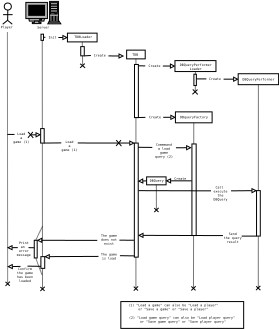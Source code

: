<?xml version="1.0"?>
<dia:diagram xmlns:dia="http://www.lysator.liu.se/~alla/dia/">
  <dia:layer name="Background" visible="true">
    <dia:object type="Standard - Line" version="0" id="O0">
      <dia:attribute name="obj_pos">
        <dia:point val="19.346,11.005"/>
      </dia:attribute>
      <dia:attribute name="obj_bb">
        <dia:rectangle val="19.296,10.955;19.474,15.836"/>
      </dia:attribute>
      <dia:attribute name="conn_endpoints">
        <dia:point val="19.346,11.005"/>
        <dia:point val="19.424,15.786"/>
      </dia:attribute>
      <dia:attribute name="numcp">
        <dia:int val="1"/>
      </dia:attribute>
      <dia:attribute name="line_style">
        <dia:enum val="4"/>
      </dia:attribute>
      <dia:connections>
        <dia:connection handle="0" to="O2" connection="6"/>
        <dia:connection handle="1" to="O9" connection="0"/>
      </dia:connections>
    </dia:object>
    <dia:object type="Standard - Line" version="0" id="O1">
      <dia:attribute name="obj_pos">
        <dia:point val="30.079,14.4"/>
      </dia:attribute>
      <dia:attribute name="obj_bb">
        <dia:rectangle val="30.026,14.35;30.129,60.381"/>
      </dia:attribute>
      <dia:attribute name="conn_endpoints">
        <dia:point val="30.079,14.4"/>
        <dia:point val="30.076,60.331"/>
      </dia:attribute>
      <dia:attribute name="numcp">
        <dia:int val="1"/>
      </dia:attribute>
      <dia:attribute name="line_style">
        <dia:enum val="4"/>
      </dia:attribute>
      <dia:connections>
        <dia:connection handle="0" to="O4" connection="6"/>
        <dia:connection handle="1" to="O102" connection="0"/>
      </dia:connections>
    </dia:object>
    <dia:object type="Standard - Box" version="0" id="O2">
      <dia:attribute name="obj_pos">
        <dia:point val="16.381,9.255"/>
      </dia:attribute>
      <dia:attribute name="obj_bb">
        <dia:rectangle val="16.331,9.205;22.361,11.055"/>
      </dia:attribute>
      <dia:attribute name="elem_corner">
        <dia:point val="16.381,9.255"/>
      </dia:attribute>
      <dia:attribute name="elem_width">
        <dia:real val="5.929"/>
      </dia:attribute>
      <dia:attribute name="elem_height">
        <dia:real val="1.75"/>
      </dia:attribute>
      <dia:attribute name="show_background">
        <dia:boolean val="true"/>
      </dia:attribute>
    </dia:object>
    <dia:object type="Standard - Text" version="0" id="O3">
      <dia:attribute name="obj_pos">
        <dia:point val="19.461,10.211"/>
      </dia:attribute>
      <dia:attribute name="obj_bb">
        <dia:rectangle val="17.129,9.616;21.742,10.416"/>
      </dia:attribute>
      <dia:attribute name="text">
        <dia:composite type="text">
          <dia:attribute name="string">
            <dia:string>#TDBLoader#</dia:string>
          </dia:attribute>
          <dia:attribute name="font">
            <dia:font name="Courier"/>
          </dia:attribute>
          <dia:attribute name="height">
            <dia:real val="0.8"/>
          </dia:attribute>
          <dia:attribute name="pos">
            <dia:point val="19.461,10.211"/>
          </dia:attribute>
          <dia:attribute name="color">
            <dia:color val="#000000"/>
          </dia:attribute>
          <dia:attribute name="alignment">
            <dia:enum val="1"/>
          </dia:attribute>
        </dia:composite>
      </dia:attribute>
    </dia:object>
    <dia:object type="Standard - Box" version="0" id="O4">
      <dia:attribute name="obj_pos">
        <dia:point val="28.222,12.65"/>
      </dia:attribute>
      <dia:attribute name="obj_bb">
        <dia:rectangle val="28.172,12.6;31.985,14.45"/>
      </dia:attribute>
      <dia:attribute name="elem_corner">
        <dia:point val="28.222,12.65"/>
      </dia:attribute>
      <dia:attribute name="elem_width">
        <dia:real val="3.713"/>
      </dia:attribute>
      <dia:attribute name="elem_height">
        <dia:real val="1.75"/>
      </dia:attribute>
      <dia:attribute name="show_background">
        <dia:boolean val="true"/>
      </dia:attribute>
    </dia:object>
    <dia:object type="Standard - Text" version="0" id="O5">
      <dia:attribute name="obj_pos">
        <dia:point val="29.919,13.761"/>
      </dia:attribute>
      <dia:attribute name="obj_bb">
        <dia:rectangle val="29.042,13.166;30.746,13.966"/>
      </dia:attribute>
      <dia:attribute name="text">
        <dia:composite type="text">
          <dia:attribute name="string">
            <dia:string>#TDB#</dia:string>
          </dia:attribute>
          <dia:attribute name="font">
            <dia:font name="Courier"/>
          </dia:attribute>
          <dia:attribute name="height">
            <dia:real val="0.8"/>
          </dia:attribute>
          <dia:attribute name="pos">
            <dia:point val="29.919,13.761"/>
          </dia:attribute>
          <dia:attribute name="color">
            <dia:color val="#000000"/>
          </dia:attribute>
          <dia:attribute name="alignment">
            <dia:enum val="1"/>
          </dia:attribute>
        </dia:composite>
      </dia:attribute>
    </dia:object>
    <dia:object type="Standard - Line" version="0" id="O6">
      <dia:attribute name="obj_pos">
        <dia:point val="19.747,13.797"/>
      </dia:attribute>
      <dia:attribute name="obj_bb">
        <dia:rectangle val="19.697,13.677;21.116,13.847"/>
      </dia:attribute>
      <dia:attribute name="conn_endpoints">
        <dia:point val="19.747,13.797"/>
        <dia:point val="21.066,13.727"/>
      </dia:attribute>
      <dia:attribute name="numcp">
        <dia:int val="1"/>
      </dia:attribute>
      <dia:connections>
        <dia:connection handle="0" to="O38" connection="7"/>
      </dia:connections>
    </dia:object>
    <dia:object type="Standard - Line" version="0" id="O7">
      <dia:attribute name="obj_pos">
        <dia:point val="24.578,13.807"/>
      </dia:attribute>
      <dia:attribute name="obj_bb">
        <dia:rectangle val="24.528,13.033;27.657,14.633"/>
      </dia:attribute>
      <dia:attribute name="conn_endpoints">
        <dia:point val="24.578,13.807"/>
        <dia:point val="27.608,13.833"/>
      </dia:attribute>
      <dia:attribute name="numcp">
        <dia:int val="1"/>
      </dia:attribute>
      <dia:attribute name="end_arrow">
        <dia:enum val="2"/>
      </dia:attribute>
      <dia:attribute name="end_arrow_length">
        <dia:real val="0.8"/>
      </dia:attribute>
      <dia:attribute name="end_arrow_width">
        <dia:real val="0.8"/>
      </dia:attribute>
    </dia:object>
    <dia:object type="Standard - Text" version="0" id="O8">
      <dia:attribute name="obj_pos">
        <dia:point val="22.855,13.907"/>
      </dia:attribute>
      <dia:attribute name="obj_bb">
        <dia:rectangle val="21.25,13.312;24.409,14.112"/>
      </dia:attribute>
      <dia:attribute name="text">
        <dia:composite type="text">
          <dia:attribute name="string">
            <dia:string>#Create#</dia:string>
          </dia:attribute>
          <dia:attribute name="font">
            <dia:font name="Courier"/>
          </dia:attribute>
          <dia:attribute name="height">
            <dia:real val="0.8"/>
          </dia:attribute>
          <dia:attribute name="pos">
            <dia:point val="22.855,13.907"/>
          </dia:attribute>
          <dia:attribute name="color">
            <dia:color val="#000000"/>
          </dia:attribute>
          <dia:attribute name="alignment">
            <dia:enum val="1"/>
          </dia:attribute>
        </dia:composite>
      </dia:attribute>
    </dia:object>
    <dia:object type="Standard - Line" version="0" id="O9">
      <dia:attribute name="obj_pos">
        <dia:point val="18.928,15.379"/>
      </dia:attribute>
      <dia:attribute name="obj_bb">
        <dia:rectangle val="18.89,15.341;19.957,16.231"/>
      </dia:attribute>
      <dia:attribute name="conn_endpoints">
        <dia:point val="18.928,15.379"/>
        <dia:point val="19.919,16.193"/>
      </dia:attribute>
      <dia:attribute name="numcp">
        <dia:int val="1"/>
      </dia:attribute>
    </dia:object>
    <dia:object type="Standard - Line" version="0" id="O10">
      <dia:attribute name="obj_pos">
        <dia:point val="18.909,16.196"/>
      </dia:attribute>
      <dia:attribute name="obj_bb">
        <dia:rectangle val="18.872,15.307;19.885,16.233"/>
      </dia:attribute>
      <dia:attribute name="conn_endpoints">
        <dia:point val="18.909,16.196"/>
        <dia:point val="19.848,15.344"/>
      </dia:attribute>
      <dia:attribute name="numcp">
        <dia:int val="1"/>
      </dia:attribute>
    </dia:object>
    <dia:object type="Standard - Line" version="0" id="O11">
      <dia:attribute name="obj_pos">
        <dia:point val="30.593,15.786"/>
      </dia:attribute>
      <dia:attribute name="obj_bb">
        <dia:rectangle val="30.543,15.736;31.989,15.857"/>
      </dia:attribute>
      <dia:attribute name="conn_endpoints">
        <dia:point val="30.593,15.786"/>
        <dia:point val="31.939,15.807"/>
      </dia:attribute>
      <dia:attribute name="numcp">
        <dia:int val="1"/>
      </dia:attribute>
    </dia:object>
    <dia:object type="Standard - Line" version="0" id="O12">
      <dia:attribute name="obj_pos">
        <dia:point val="35.46,15.826"/>
      </dia:attribute>
      <dia:attribute name="obj_bb">
        <dia:rectangle val="35.41,15.041;37.935,16.641"/>
      </dia:attribute>
      <dia:attribute name="conn_endpoints">
        <dia:point val="35.46,15.826"/>
        <dia:point val="37.885,15.841"/>
      </dia:attribute>
      <dia:attribute name="numcp">
        <dia:int val="1"/>
      </dia:attribute>
      <dia:attribute name="end_arrow">
        <dia:enum val="2"/>
      </dia:attribute>
      <dia:attribute name="end_arrow_length">
        <dia:real val="0.8"/>
      </dia:attribute>
      <dia:attribute name="end_arrow_width">
        <dia:real val="0.8"/>
      </dia:attribute>
      <dia:connections>
        <dia:connection handle="1" to="O14" connection="3"/>
      </dia:connections>
    </dia:object>
    <dia:object type="Standard - Text" version="0" id="O13">
      <dia:attribute name="obj_pos">
        <dia:point val="33.785,16.026"/>
      </dia:attribute>
      <dia:attribute name="obj_bb">
        <dia:rectangle val="32.181,15.431;35.34,16.231"/>
      </dia:attribute>
      <dia:attribute name="text">
        <dia:composite type="text">
          <dia:attribute name="string">
            <dia:string>#Create#</dia:string>
          </dia:attribute>
          <dia:attribute name="font">
            <dia:font name="Courier"/>
          </dia:attribute>
          <dia:attribute name="height">
            <dia:real val="0.8"/>
          </dia:attribute>
          <dia:attribute name="pos">
            <dia:point val="33.785,16.026"/>
          </dia:attribute>
          <dia:attribute name="color">
            <dia:color val="#000000"/>
          </dia:attribute>
          <dia:attribute name="alignment">
            <dia:enum val="1"/>
          </dia:attribute>
        </dia:composite>
      </dia:attribute>
    </dia:object>
    <dia:object type="Standard - Box" version="0" id="O14">
      <dia:attribute name="obj_pos">
        <dia:point val="37.885,14.746"/>
      </dia:attribute>
      <dia:attribute name="obj_bb">
        <dia:rectangle val="37.835,14.696;46.135,16.986"/>
      </dia:attribute>
      <dia:attribute name="elem_corner">
        <dia:point val="37.885,14.746"/>
      </dia:attribute>
      <dia:attribute name="elem_width">
        <dia:real val="8.2"/>
      </dia:attribute>
      <dia:attribute name="elem_height">
        <dia:real val="2.19"/>
      </dia:attribute>
      <dia:attribute name="show_background">
        <dia:boolean val="true"/>
      </dia:attribute>
    </dia:object>
    <dia:object type="Standard - Text" version="0" id="O15">
      <dia:attribute name="obj_pos">
        <dia:point val="42.039,15.827"/>
      </dia:attribute>
      <dia:attribute name="obj_bb">
        <dia:rectangle val="38.061,15.232;46.018,16.832"/>
      </dia:attribute>
      <dia:attribute name="text">
        <dia:composite type="text">
          <dia:attribute name="string">
            <dia:string>#DBQueryPerformer
Loader#</dia:string>
          </dia:attribute>
          <dia:attribute name="font">
            <dia:font name="Courier"/>
          </dia:attribute>
          <dia:attribute name="height">
            <dia:real val="0.8"/>
          </dia:attribute>
          <dia:attribute name="pos">
            <dia:point val="42.039,15.827"/>
          </dia:attribute>
          <dia:attribute name="color">
            <dia:color val="#000000"/>
          </dia:attribute>
          <dia:attribute name="alignment">
            <dia:enum val="1"/>
          </dia:attribute>
        </dia:composite>
      </dia:attribute>
    </dia:object>
    <dia:object type="Standard - Line" version="0" id="O16">
      <dia:attribute name="obj_pos">
        <dia:point val="42.194,18.403"/>
      </dia:attribute>
      <dia:attribute name="obj_bb">
        <dia:rectangle val="42.144,18.353;44.219,18.456"/>
      </dia:attribute>
      <dia:attribute name="conn_endpoints">
        <dia:point val="42.194,18.403"/>
        <dia:point val="44.169,18.406"/>
      </dia:attribute>
      <dia:attribute name="numcp">
        <dia:int val="1"/>
      </dia:attribute>
    </dia:object>
    <dia:object type="Standard - Line" version="0" id="O17">
      <dia:attribute name="obj_pos">
        <dia:point val="47.61,18.456"/>
      </dia:attribute>
      <dia:attribute name="obj_bb">
        <dia:rectangle val="47.56,17.666;50.579,19.266"/>
      </dia:attribute>
      <dia:attribute name="conn_endpoints">
        <dia:point val="47.61,18.456"/>
        <dia:point val="50.529,18.466"/>
      </dia:attribute>
      <dia:attribute name="numcp">
        <dia:int val="1"/>
      </dia:attribute>
      <dia:attribute name="end_arrow">
        <dia:enum val="2"/>
      </dia:attribute>
      <dia:attribute name="end_arrow_length">
        <dia:real val="0.8"/>
      </dia:attribute>
      <dia:attribute name="end_arrow_width">
        <dia:real val="0.8"/>
      </dia:attribute>
      <dia:connections>
        <dia:connection handle="1" to="O20" connection="3"/>
      </dia:connections>
    </dia:object>
    <dia:object type="Standard - Line" version="0" id="O18">
      <dia:attribute name="obj_pos">
        <dia:point val="54.572,19.561"/>
      </dia:attribute>
      <dia:attribute name="obj_bb">
        <dia:rectangle val="54.502,19.511;54.623,60.322"/>
      </dia:attribute>
      <dia:attribute name="conn_endpoints">
        <dia:point val="54.572,19.561"/>
        <dia:point val="54.552,60.272"/>
      </dia:attribute>
      <dia:attribute name="numcp">
        <dia:int val="1"/>
      </dia:attribute>
      <dia:attribute name="line_style">
        <dia:enum val="4"/>
      </dia:attribute>
      <dia:connections>
        <dia:connection handle="0" to="O20" connection="6"/>
        <dia:connection handle="1" to="O105" connection="0"/>
      </dia:connections>
    </dia:object>
    <dia:object type="Standard - Text" version="0" id="O19">
      <dia:attribute name="obj_pos">
        <dia:point val="45.873,18.641"/>
      </dia:attribute>
      <dia:attribute name="obj_bb">
        <dia:rectangle val="44.318,18.046;47.427,18.846"/>
      </dia:attribute>
      <dia:attribute name="text">
        <dia:composite type="text">
          <dia:attribute name="string">
            <dia:string>#Create#</dia:string>
          </dia:attribute>
          <dia:attribute name="font">
            <dia:font name="Courier"/>
          </dia:attribute>
          <dia:attribute name="height">
            <dia:real val="0.8"/>
          </dia:attribute>
          <dia:attribute name="pos">
            <dia:point val="45.873,18.641"/>
          </dia:attribute>
          <dia:attribute name="color">
            <dia:color val="#000000"/>
          </dia:attribute>
          <dia:attribute name="alignment">
            <dia:enum val="1"/>
          </dia:attribute>
        </dia:composite>
      </dia:attribute>
    </dia:object>
    <dia:object type="Standard - Box" version="0" id="O20">
      <dia:attribute name="obj_pos">
        <dia:point val="50.529,17.371"/>
      </dia:attribute>
      <dia:attribute name="obj_bb">
        <dia:rectangle val="50.479,17.321;58.666,19.611"/>
      </dia:attribute>
      <dia:attribute name="elem_corner">
        <dia:point val="50.529,17.371"/>
      </dia:attribute>
      <dia:attribute name="elem_width">
        <dia:real val="8.087"/>
      </dia:attribute>
      <dia:attribute name="elem_height">
        <dia:real val="2.19"/>
      </dia:attribute>
      <dia:attribute name="show_background">
        <dia:boolean val="true"/>
      </dia:attribute>
    </dia:object>
    <dia:object type="Standard - Line" version="0" id="O21">
      <dia:attribute name="obj_pos">
        <dia:point val="41.985,16.936"/>
      </dia:attribute>
      <dia:attribute name="obj_bb">
        <dia:rectangle val="41.897,16.886;42.035,21.066"/>
      </dia:attribute>
      <dia:attribute name="conn_endpoints">
        <dia:point val="41.985,16.936"/>
        <dia:point val="41.947,21.016"/>
      </dia:attribute>
      <dia:attribute name="numcp">
        <dia:int val="1"/>
      </dia:attribute>
      <dia:attribute name="line_style">
        <dia:enum val="4"/>
      </dia:attribute>
      <dia:connections>
        <dia:connection handle="0" to="O14" connection="6"/>
        <dia:connection handle="1" to="O22" connection="0"/>
      </dia:connections>
    </dia:object>
    <dia:object type="Standard - Line" version="0" id="O22">
      <dia:attribute name="obj_pos">
        <dia:point val="41.447,20.516"/>
      </dia:attribute>
      <dia:attribute name="obj_bb">
        <dia:rectangle val="41.412,20.481;42.482,21.552"/>
      </dia:attribute>
      <dia:attribute name="conn_endpoints">
        <dia:point val="41.447,20.516"/>
        <dia:point val="42.447,21.516"/>
      </dia:attribute>
      <dia:attribute name="numcp">
        <dia:int val="1"/>
      </dia:attribute>
    </dia:object>
    <dia:object type="Standard - Line" version="0" id="O23">
      <dia:attribute name="obj_pos">
        <dia:point val="41.372,21.491"/>
      </dia:attribute>
      <dia:attribute name="obj_bb">
        <dia:rectangle val="41.335,20.505;42.434,21.528"/>
      </dia:attribute>
      <dia:attribute name="conn_endpoints">
        <dia:point val="41.372,21.491"/>
        <dia:point val="42.397,20.541"/>
      </dia:attribute>
      <dia:attribute name="numcp">
        <dia:int val="1"/>
      </dia:attribute>
    </dia:object>
    <dia:object type="Standard - Text" version="0" id="O24">
      <dia:attribute name="obj_pos">
        <dia:point val="54.58,18.706"/>
      </dia:attribute>
      <dia:attribute name="obj_bb">
        <dia:rectangle val="50.601,18.112;58.558,18.912"/>
      </dia:attribute>
      <dia:attribute name="text">
        <dia:composite type="text">
          <dia:attribute name="string">
            <dia:string>#DBQueryPerformer#</dia:string>
          </dia:attribute>
          <dia:attribute name="font">
            <dia:font name="Courier"/>
          </dia:attribute>
          <dia:attribute name="height">
            <dia:real val="0.8"/>
          </dia:attribute>
          <dia:attribute name="pos">
            <dia:point val="54.58,18.706"/>
          </dia:attribute>
          <dia:attribute name="color">
            <dia:color val="#000000"/>
          </dia:attribute>
          <dia:attribute name="alignment">
            <dia:enum val="1"/>
          </dia:attribute>
        </dia:composite>
      </dia:attribute>
    </dia:object>
    <dia:object type="Standard - Text" version="0" id="O25">
      <dia:attribute name="obj_pos">
        <dia:point val="33.878,26.286"/>
      </dia:attribute>
      <dia:attribute name="obj_bb">
        <dia:rectangle val="32.324,25.692;35.433,26.492"/>
      </dia:attribute>
      <dia:attribute name="text">
        <dia:composite type="text">
          <dia:attribute name="string">
            <dia:string>#Create#</dia:string>
          </dia:attribute>
          <dia:attribute name="font">
            <dia:font name="Courier"/>
          </dia:attribute>
          <dia:attribute name="height">
            <dia:real val="0.8"/>
          </dia:attribute>
          <dia:attribute name="pos">
            <dia:point val="33.878,26.286"/>
          </dia:attribute>
          <dia:attribute name="color">
            <dia:color val="#000000"/>
          </dia:attribute>
          <dia:attribute name="alignment">
            <dia:enum val="1"/>
          </dia:attribute>
        </dia:composite>
      </dia:attribute>
    </dia:object>
    <dia:object type="Standard - Line" version="0" id="O26">
      <dia:attribute name="obj_pos">
        <dia:point val="41.646,27.189"/>
      </dia:attribute>
      <dia:attribute name="obj_bb">
        <dia:rectangle val="41.537,27.139;41.696,60.345"/>
      </dia:attribute>
      <dia:attribute name="conn_endpoints">
        <dia:point val="41.646,27.189"/>
        <dia:point val="41.587,60.295"/>
      </dia:attribute>
      <dia:attribute name="numcp">
        <dia:int val="1"/>
      </dia:attribute>
      <dia:attribute name="line_style">
        <dia:enum val="4"/>
      </dia:attribute>
      <dia:connections>
        <dia:connection handle="0" to="O29" connection="6"/>
        <dia:connection handle="1" to="O104" connection="0"/>
      </dia:connections>
    </dia:object>
    <dia:object type="Standard - Line" version="0" id="O27">
      <dia:attribute name="obj_pos">
        <dia:point val="30.18,26.141"/>
      </dia:attribute>
      <dia:attribute name="obj_bb">
        <dia:rectangle val="30.13,26.052;32.019,26.191"/>
      </dia:attribute>
      <dia:attribute name="conn_endpoints">
        <dia:point val="30.18,26.141"/>
        <dia:point val="31.969,26.102"/>
      </dia:attribute>
      <dia:attribute name="numcp">
        <dia:int val="1"/>
      </dia:attribute>
      <dia:connections>
        <dia:connection handle="0" to="O40" connection="6"/>
      </dia:connections>
    </dia:object>
    <dia:object type="Standard - Line" version="0" id="O28">
      <dia:attribute name="obj_pos">
        <dia:point val="35.535,26.087"/>
      </dia:attribute>
      <dia:attribute name="obj_bb">
        <dia:rectangle val="35.486,25.294;38.025,26.894"/>
      </dia:attribute>
      <dia:attribute name="conn_endpoints">
        <dia:point val="35.535,26.087"/>
        <dia:point val="37.975,26.094"/>
      </dia:attribute>
      <dia:attribute name="numcp">
        <dia:int val="1"/>
      </dia:attribute>
      <dia:attribute name="end_arrow">
        <dia:enum val="2"/>
      </dia:attribute>
      <dia:attribute name="end_arrow_length">
        <dia:real val="0.8"/>
      </dia:attribute>
      <dia:attribute name="end_arrow_width">
        <dia:real val="0.8"/>
      </dia:attribute>
      <dia:connections>
        <dia:connection handle="1" to="O29" connection="3"/>
      </dia:connections>
    </dia:object>
    <dia:object type="Standard - Box" version="0" id="O29">
      <dia:attribute name="obj_pos">
        <dia:point val="37.975,24.999"/>
      </dia:attribute>
      <dia:attribute name="obj_bb">
        <dia:rectangle val="37.925,24.949;45.366,27.239"/>
      </dia:attribute>
      <dia:attribute name="elem_corner">
        <dia:point val="37.975,24.999"/>
      </dia:attribute>
      <dia:attribute name="elem_width">
        <dia:real val="7.34"/>
      </dia:attribute>
      <dia:attribute name="elem_height">
        <dia:real val="2.19"/>
      </dia:attribute>
      <dia:attribute name="show_background">
        <dia:boolean val="true"/>
      </dia:attribute>
    </dia:object>
    <dia:object type="Standard - Text" version="0" id="O30">
      <dia:attribute name="obj_pos">
        <dia:point val="41.705,26.292"/>
      </dia:attribute>
      <dia:attribute name="obj_bb">
        <dia:rectangle val="38.212,25.698;45.199,26.498"/>
      </dia:attribute>
      <dia:attribute name="text">
        <dia:composite type="text">
          <dia:attribute name="string">
            <dia:string>#DBqueryFactory#</dia:string>
          </dia:attribute>
          <dia:attribute name="font">
            <dia:font name="Courier"/>
          </dia:attribute>
          <dia:attribute name="height">
            <dia:real val="0.8"/>
          </dia:attribute>
          <dia:attribute name="pos">
            <dia:point val="41.705,26.292"/>
          </dia:attribute>
          <dia:attribute name="color">
            <dia:color val="#000000"/>
          </dia:attribute>
          <dia:attribute name="alignment">
            <dia:enum val="1"/>
          </dia:attribute>
        </dia:composite>
      </dia:attribute>
    </dia:object>
    <dia:object type="Standard - Ellipse" version="0" id="O31">
      <dia:attribute name="obj_pos">
        <dia:point val="3.745,3.224"/>
      </dia:attribute>
      <dia:attribute name="obj_bb">
        <dia:rectangle val="3.695,3.174;5.21,4.689"/>
      </dia:attribute>
      <dia:attribute name="elem_corner">
        <dia:point val="3.745,3.224"/>
      </dia:attribute>
      <dia:attribute name="elem_width">
        <dia:real val="1.414"/>
      </dia:attribute>
      <dia:attribute name="elem_height">
        <dia:real val="1.414"/>
      </dia:attribute>
    </dia:object>
    <dia:object type="Standard - Line" version="0" id="O32">
      <dia:attribute name="obj_pos">
        <dia:point val="4.453,4.639"/>
      </dia:attribute>
      <dia:attribute name="obj_bb">
        <dia:rectangle val="4.373,4.589;4.503,6.811"/>
      </dia:attribute>
      <dia:attribute name="conn_endpoints">
        <dia:point val="4.453,4.639"/>
        <dia:point val="4.423,6.761"/>
      </dia:attribute>
      <dia:attribute name="numcp">
        <dia:int val="1"/>
      </dia:attribute>
      <dia:connections>
        <dia:connection handle="0" to="O31" connection="6"/>
      </dia:connections>
    </dia:object>
    <dia:object type="Standard - Line" version="0" id="O33">
      <dia:attribute name="obj_pos">
        <dia:point val="3.503,5.558"/>
      </dia:attribute>
      <dia:attribute name="obj_bb">
        <dia:rectangle val="3.453,5.508;5.463,5.608"/>
      </dia:attribute>
      <dia:attribute name="conn_endpoints">
        <dia:point val="3.503,5.558"/>
        <dia:point val="5.413,5.558"/>
      </dia:attribute>
      <dia:attribute name="numcp">
        <dia:int val="1"/>
      </dia:attribute>
    </dia:object>
    <dia:object type="Standard - Line" version="0" id="O34">
      <dia:attribute name="obj_pos">
        <dia:point val="4.494,6.619"/>
      </dia:attribute>
      <dia:attribute name="obj_bb">
        <dia:rectangle val="3.394,6.58;4.533,7.507"/>
      </dia:attribute>
      <dia:attribute name="conn_endpoints">
        <dia:point val="4.494,6.619"/>
        <dia:point val="3.433,7.468"/>
      </dia:attribute>
      <dia:attribute name="numcp">
        <dia:int val="1"/>
      </dia:attribute>
    </dia:object>
    <dia:object type="Standard - Line" version="0" id="O35">
      <dia:attribute name="obj_pos">
        <dia:point val="4.494,6.761"/>
      </dia:attribute>
      <dia:attribute name="obj_bb">
        <dia:rectangle val="4.455,6.722;5.381,7.506"/>
      </dia:attribute>
      <dia:attribute name="conn_endpoints">
        <dia:point val="4.494,6.761"/>
        <dia:point val="5.342,7.468"/>
      </dia:attribute>
      <dia:attribute name="numcp">
        <dia:int val="1"/>
      </dia:attribute>
    </dia:object>
    <dia:object type="Standard - Text" version="0" id="O36">
      <dia:attribute name="obj_pos">
        <dia:point val="4.248,8.266"/>
      </dia:attribute>
      <dia:attribute name="obj_bb">
        <dia:rectangle val="2.694,7.672;5.802,8.472"/>
      </dia:attribute>
      <dia:attribute name="text">
        <dia:composite type="text">
          <dia:attribute name="string">
            <dia:string>#Player#</dia:string>
          </dia:attribute>
          <dia:attribute name="font">
            <dia:font name="Courier"/>
          </dia:attribute>
          <dia:attribute name="height">
            <dia:real val="0.8"/>
          </dia:attribute>
          <dia:attribute name="pos">
            <dia:point val="4.248,8.266"/>
          </dia:attribute>
          <dia:attribute name="color">
            <dia:color val="#000000"/>
          </dia:attribute>
          <dia:attribute name="alignment">
            <dia:enum val="1"/>
          </dia:attribute>
        </dia:composite>
      </dia:attribute>
    </dia:object>
    <dia:object type="Standard - Line" version="0" id="O37">
      <dia:attribute name="obj_pos">
        <dia:point val="11.343,10.699"/>
      </dia:attribute>
      <dia:attribute name="obj_bb">
        <dia:rectangle val="11.293,10.649;11.443,60.464"/>
      </dia:attribute>
      <dia:attribute name="conn_endpoints">
        <dia:point val="11.343,10.699"/>
        <dia:point val="11.393,60.414"/>
      </dia:attribute>
      <dia:attribute name="numcp">
        <dia:int val="1"/>
      </dia:attribute>
      <dia:attribute name="line_style">
        <dia:enum val="4"/>
      </dia:attribute>
      <dia:connections>
        <dia:connection handle="0" to="O62" connection="6"/>
        <dia:connection handle="1" to="O99" connection="0"/>
      </dia:connections>
    </dia:object>
    <dia:object type="Standard - Box" version="0" id="O38">
      <dia:attribute name="obj_pos">
        <dia:point val="19.04,11.949"/>
      </dia:attribute>
      <dia:attribute name="obj_bb">
        <dia:rectangle val="18.99,11.899;19.797,13.847"/>
      </dia:attribute>
      <dia:attribute name="elem_corner">
        <dia:point val="19.04,11.949"/>
      </dia:attribute>
      <dia:attribute name="elem_width">
        <dia:real val="0.707"/>
      </dia:attribute>
      <dia:attribute name="elem_height">
        <dia:real val="1.847"/>
      </dia:attribute>
      <dia:attribute name="show_background">
        <dia:boolean val="true"/>
      </dia:attribute>
    </dia:object>
    <dia:object type="Standard - Box" version="0" id="O39">
      <dia:attribute name="obj_pos">
        <dia:point val="41.672,17.469"/>
      </dia:attribute>
      <dia:attribute name="obj_bb">
        <dia:rectangle val="41.622,17.419;42.217,19.782"/>
      </dia:attribute>
      <dia:attribute name="elem_corner">
        <dia:point val="41.672,17.469"/>
      </dia:attribute>
      <dia:attribute name="elem_width">
        <dia:real val="0.495"/>
      </dia:attribute>
      <dia:attribute name="elem_height">
        <dia:real val="2.263"/>
      </dia:attribute>
      <dia:attribute name="show_background">
        <dia:boolean val="true"/>
      </dia:attribute>
    </dia:object>
    <dia:object type="Standard - Box" version="0" id="O40">
      <dia:attribute name="obj_pos">
        <dia:point val="29.791,15.518"/>
      </dia:attribute>
      <dia:attribute name="obj_bb">
        <dia:rectangle val="29.741,15.467;30.619,26.191"/>
      </dia:attribute>
      <dia:attribute name="elem_corner">
        <dia:point val="29.791,15.518"/>
      </dia:attribute>
      <dia:attribute name="elem_width">
        <dia:real val="0.778"/>
      </dia:attribute>
      <dia:attribute name="elem_height">
        <dia:real val="10.624"/>
      </dia:attribute>
      <dia:attribute name="show_background">
        <dia:boolean val="true"/>
      </dia:attribute>
    </dia:object>
    <dia:object type="Standard - Line" version="0" id="O41">
      <dia:attribute name="obj_pos">
        <dia:point val="11.732,31.241"/>
      </dia:attribute>
      <dia:attribute name="obj_bb">
        <dia:rectangle val="11.682,31.155;15.198,31.291"/>
      </dia:attribute>
      <dia:attribute name="conn_endpoints">
        <dia:point val="11.732,31.241"/>
        <dia:point val="15.148,31.206"/>
      </dia:attribute>
      <dia:attribute name="numcp">
        <dia:int val="1"/>
      </dia:attribute>
      <dia:connections>
        <dia:connection handle="0" to="O63" connection="7"/>
      </dia:connections>
    </dia:object>
    <dia:object type="Standard - Line" version="0" id="O42">
      <dia:attribute name="obj_pos">
        <dia:point val="18.44,31.224"/>
      </dia:attribute>
      <dia:attribute name="obj_bb">
        <dia:rectangle val="18.39,30.441;29.811,32.041"/>
      </dia:attribute>
      <dia:attribute name="conn_endpoints">
        <dia:point val="18.44,31.224"/>
        <dia:point val="29.762,31.241"/>
      </dia:attribute>
      <dia:attribute name="numcp">
        <dia:int val="1"/>
      </dia:attribute>
      <dia:attribute name="end_arrow">
        <dia:enum val="2"/>
      </dia:attribute>
      <dia:attribute name="end_arrow_length">
        <dia:real val="0.8"/>
      </dia:attribute>
      <dia:attribute name="end_arrow_width">
        <dia:real val="0.8"/>
      </dia:attribute>
      <dia:connections>
        <dia:connection handle="1" to="O45" connection="0"/>
      </dia:connections>
    </dia:object>
    <dia:object type="Standard - Line" version="0" id="O43">
      <dia:attribute name="obj_pos">
        <dia:point val="26.143,30.651"/>
      </dia:attribute>
      <dia:attribute name="obj_bb">
        <dia:rectangle val="26.105,30.613;27.217,31.889"/>
      </dia:attribute>
      <dia:attribute name="conn_endpoints">
        <dia:point val="26.143,30.651"/>
        <dia:point val="27.179,31.851"/>
      </dia:attribute>
      <dia:attribute name="numcp">
        <dia:int val="1"/>
      </dia:attribute>
    </dia:object>
    <dia:object type="Standard - Line" version="0" id="O44">
      <dia:attribute name="obj_pos">
        <dia:point val="26.11,31.82"/>
      </dia:attribute>
      <dia:attribute name="obj_bb">
        <dia:rectangle val="26.071,30.613;27.131,31.858"/>
      </dia:attribute>
      <dia:attribute name="conn_endpoints">
        <dia:point val="26.11,31.82"/>
        <dia:point val="27.093,30.651"/>
      </dia:attribute>
      <dia:attribute name="numcp">
        <dia:int val="1"/>
      </dia:attribute>
    </dia:object>
    <dia:object type="Standard - Box" version="0" id="O45">
      <dia:attribute name="obj_pos">
        <dia:point val="29.762,31.241"/>
      </dia:attribute>
      <dia:attribute name="obj_bb">
        <dia:rectangle val="29.712,31.191;30.59,54.105"/>
      </dia:attribute>
      <dia:attribute name="elem_corner">
        <dia:point val="29.762,31.241"/>
      </dia:attribute>
      <dia:attribute name="elem_width">
        <dia:real val="0.778"/>
      </dia:attribute>
      <dia:attribute name="elem_height">
        <dia:real val="22.814"/>
      </dia:attribute>
      <dia:attribute name="show_background">
        <dia:boolean val="true"/>
      </dia:attribute>
    </dia:object>
    <dia:object type="Standard - Line" version="0" id="O46">
      <dia:attribute name="obj_pos">
        <dia:point val="30.503,32.085"/>
      </dia:attribute>
      <dia:attribute name="obj_bb">
        <dia:rectangle val="30.453,32.035;33.4,32.159"/>
      </dia:attribute>
      <dia:attribute name="conn_endpoints">
        <dia:point val="30.503,32.085"/>
        <dia:point val="33.349,32.109"/>
      </dia:attribute>
      <dia:attribute name="numcp">
        <dia:int val="1"/>
      </dia:attribute>
    </dia:object>
    <dia:object type="Standard - Line" version="0" id="O47">
      <dia:attribute name="obj_pos">
        <dia:point val="38.088,32.18"/>
      </dia:attribute>
      <dia:attribute name="obj_bb">
        <dia:rectangle val="38.038,31.366;41.177,32.966"/>
      </dia:attribute>
      <dia:attribute name="conn_endpoints">
        <dia:point val="38.088,32.18"/>
        <dia:point val="41.127,32.166"/>
      </dia:attribute>
      <dia:attribute name="numcp">
        <dia:int val="1"/>
      </dia:attribute>
      <dia:attribute name="end_arrow">
        <dia:enum val="2"/>
      </dia:attribute>
      <dia:attribute name="end_arrow_length">
        <dia:real val="0.8"/>
      </dia:attribute>
      <dia:attribute name="end_arrow_width">
        <dia:real val="0.8"/>
      </dia:attribute>
    </dia:object>
    <dia:object type="Standard - Text" version="0" id="O48">
      <dia:attribute name="obj_pos">
        <dia:point val="35.713,31.766"/>
      </dia:attribute>
      <dia:attribute name="obj_bb">
        <dia:rectangle val="33.382,31.171;37.995,34.371"/>
      </dia:attribute>
      <dia:attribute name="text">
        <dia:composite type="text">
          <dia:attribute name="string">
            <dia:string>#Commmand
a load
game
query (2)#</dia:string>
          </dia:attribute>
          <dia:attribute name="font">
            <dia:font name="Courier"/>
          </dia:attribute>
          <dia:attribute name="height">
            <dia:real val="0.8"/>
          </dia:attribute>
          <dia:attribute name="pos">
            <dia:point val="35.713,31.766"/>
          </dia:attribute>
          <dia:attribute name="color">
            <dia:color val="#000000"/>
          </dia:attribute>
          <dia:attribute name="alignment">
            <dia:enum val="1"/>
          </dia:attribute>
        </dia:composite>
      </dia:attribute>
    </dia:object>
    <dia:object type="Standard - Box" version="0" id="O49">
      <dia:attribute name="obj_pos">
        <dia:point val="41.278,31.416"/>
      </dia:attribute>
      <dia:attribute name="obj_bb">
        <dia:rectangle val="41.228,31.366;42.176,49.782"/>
      </dia:attribute>
      <dia:attribute name="elem_corner">
        <dia:point val="41.278,31.416"/>
      </dia:attribute>
      <dia:attribute name="elem_width">
        <dia:real val="0.849"/>
      </dia:attribute>
      <dia:attribute name="elem_height">
        <dia:real val="18.317"/>
      </dia:attribute>
      <dia:attribute name="show_background">
        <dia:boolean val="true"/>
      </dia:attribute>
    </dia:object>
    <dia:object type="Network - General Monitor (With Stand)" version="0" id="O50">
      <dia:attribute name="obj_pos">
        <dia:point val="10.22,7.345"/>
      </dia:attribute>
      <dia:attribute name="obj_bb">
        <dia:rectangle val="8.024,3.066;12.415,8.488"/>
      </dia:attribute>
      <dia:attribute name="elem_corner">
        <dia:point val="8.064,3.106"/>
      </dia:attribute>
      <dia:attribute name="elem_width">
        <dia:real val="4.311"/>
      </dia:attribute>
      <dia:attribute name="elem_height">
        <dia:real val="4.239"/>
      </dia:attribute>
      <dia:attribute name="magnify">
        <dia:real val="1.437"/>
      </dia:attribute>
      <dia:attribute name="text">
        <dia:composite type="text">
          <dia:attribute name="string">
            <dia:string>##</dia:string>
          </dia:attribute>
          <dia:attribute name="font">
            <dia:font name="Courier"/>
          </dia:attribute>
          <dia:attribute name="height">
            <dia:real val="1"/>
          </dia:attribute>
          <dia:attribute name="pos">
            <dia:point val="10.22,8.232"/>
          </dia:attribute>
          <dia:attribute name="color">
            <dia:color val="#000000"/>
          </dia:attribute>
          <dia:attribute name="alignment">
            <dia:enum val="1"/>
          </dia:attribute>
        </dia:composite>
      </dia:attribute>
    </dia:object>
    <dia:object type="Network - General Computer (Tower)" version="0" id="O51">
      <dia:attribute name="obj_pos">
        <dia:point val="13.755,7.395"/>
      </dia:attribute>
      <dia:attribute name="obj_bb">
        <dia:rectangle val="12.475,2.866;15.036,8.513"/>
      </dia:attribute>
      <dia:attribute name="elem_corner">
        <dia:point val="12.515,2.906"/>
      </dia:attribute>
      <dia:attribute name="elem_width">
        <dia:real val="2.481"/>
      </dia:attribute>
      <dia:attribute name="elem_height">
        <dia:real val="4.489"/>
      </dia:attribute>
      <dia:attribute name="magnify">
        <dia:real val="1.181"/>
      </dia:attribute>
      <dia:attribute name="text">
        <dia:composite type="text">
          <dia:attribute name="string">
            <dia:string>##</dia:string>
          </dia:attribute>
          <dia:attribute name="font">
            <dia:font name="Courier"/>
          </dia:attribute>
          <dia:attribute name="height">
            <dia:real val="1"/>
          </dia:attribute>
          <dia:attribute name="pos">
            <dia:point val="13.755,8.256"/>
          </dia:attribute>
          <dia:attribute name="color">
            <dia:color val="#000000"/>
          </dia:attribute>
          <dia:attribute name="alignment">
            <dia:enum val="1"/>
          </dia:attribute>
        </dia:composite>
      </dia:attribute>
    </dia:object>
    <dia:object type="Standard - Text" version="0" id="O52">
      <dia:attribute name="obj_pos">
        <dia:point val="11.525,8.345"/>
      </dia:attribute>
      <dia:attribute name="obj_bb">
        <dia:rectangle val="9.971,7.75;13.079,8.55"/>
      </dia:attribute>
      <dia:attribute name="text">
        <dia:composite type="text">
          <dia:attribute name="string">
            <dia:string>#Server#</dia:string>
          </dia:attribute>
          <dia:attribute name="font">
            <dia:font name="Courier"/>
          </dia:attribute>
          <dia:attribute name="height">
            <dia:real val="0.8"/>
          </dia:attribute>
          <dia:attribute name="pos">
            <dia:point val="11.525,8.345"/>
          </dia:attribute>
          <dia:attribute name="color">
            <dia:color val="#000000"/>
          </dia:attribute>
          <dia:attribute name="alignment">
            <dia:enum val="1"/>
          </dia:attribute>
        </dia:composite>
      </dia:attribute>
    </dia:object>
    <dia:object type="Standard - Line" version="0" id="O53">
      <dia:attribute name="obj_pos">
        <dia:point val="4.374,9.127"/>
      </dia:attribute>
      <dia:attribute name="obj_bb">
        <dia:rectangle val="4.324,9.077;4.472,59.406"/>
      </dia:attribute>
      <dia:attribute name="conn_endpoints">
        <dia:point val="4.374,9.127"/>
        <dia:point val="4.422,59.356"/>
      </dia:attribute>
      <dia:attribute name="numcp">
        <dia:int val="1"/>
      </dia:attribute>
      <dia:attribute name="line_style">
        <dia:enum val="4"/>
      </dia:attribute>
    </dia:object>
    <dia:object type="Standard - Line" version="0" id="O54">
      <dia:attribute name="obj_pos">
        <dia:point val="11.59,10.08"/>
      </dia:attribute>
      <dia:attribute name="obj_bb">
        <dia:rectangle val="11.54,10.03;12.024,10.139"/>
      </dia:attribute>
      <dia:attribute name="conn_endpoints">
        <dia:point val="11.59,10.08"/>
        <dia:point val="11.974,10.089"/>
      </dia:attribute>
      <dia:attribute name="numcp">
        <dia:int val="1"/>
      </dia:attribute>
      <dia:connections>
        <dia:connection handle="0" to="O62" connection="4"/>
        <dia:connection handle="1" to="O54" connection="0"/>
      </dia:connections>
    </dia:object>
    <dia:object type="Standard - Line" version="0" id="O55">
      <dia:attribute name="obj_pos">
        <dia:point val="14.563,10.123"/>
      </dia:attribute>
      <dia:attribute name="obj_bb">
        <dia:rectangle val="14.513,9.33;16.431,10.93"/>
      </dia:attribute>
      <dia:attribute name="conn_endpoints">
        <dia:point val="14.563,10.123"/>
        <dia:point val="16.381,10.13"/>
      </dia:attribute>
      <dia:attribute name="numcp">
        <dia:int val="1"/>
      </dia:attribute>
      <dia:attribute name="end_arrow">
        <dia:enum val="2"/>
      </dia:attribute>
      <dia:attribute name="end_arrow_length">
        <dia:real val="0.8"/>
      </dia:attribute>
      <dia:attribute name="end_arrow_width">
        <dia:real val="0.8"/>
      </dia:attribute>
      <dia:connections>
        <dia:connection handle="1" to="O2" connection="3"/>
      </dia:connections>
    </dia:object>
    <dia:object type="Standard - Text" version="0" id="O56">
      <dia:attribute name="obj_pos">
        <dia:point val="13.409,10.312"/>
      </dia:attribute>
      <dia:attribute name="obj_bb">
        <dia:rectangle val="12.34,9.717;14.479,10.517"/>
      </dia:attribute>
      <dia:attribute name="text">
        <dia:composite type="text">
          <dia:attribute name="string">
            <dia:string>#Init#</dia:string>
          </dia:attribute>
          <dia:attribute name="font">
            <dia:font name="Courier"/>
          </dia:attribute>
          <dia:attribute name="height">
            <dia:real val="0.8"/>
          </dia:attribute>
          <dia:attribute name="pos">
            <dia:point val="13.409,10.312"/>
          </dia:attribute>
          <dia:attribute name="color">
            <dia:color val="#000000"/>
          </dia:attribute>
          <dia:attribute name="alignment">
            <dia:enum val="1"/>
          </dia:attribute>
        </dia:composite>
      </dia:attribute>
    </dia:object>
    <dia:object type="Standard - Line" version="0" id="O57">
      <dia:attribute name="obj_pos">
        <dia:point val="4.356,29.516"/>
      </dia:attribute>
      <dia:attribute name="obj_bb">
        <dia:rectangle val="4.306,29.458;5.847,29.566"/>
      </dia:attribute>
      <dia:attribute name="conn_endpoints">
        <dia:point val="4.356,29.516"/>
        <dia:point val="5.797,29.508"/>
      </dia:attribute>
      <dia:attribute name="numcp">
        <dia:int val="1"/>
      </dia:attribute>
    </dia:object>
    <dia:object type="Standard - Line" version="0" id="O58">
      <dia:attribute name="obj_pos">
        <dia:point val="8.972,29.601"/>
      </dia:attribute>
      <dia:attribute name="obj_bb">
        <dia:rectangle val="8.922,28.777;11.065,30.377"/>
      </dia:attribute>
      <dia:attribute name="conn_endpoints">
        <dia:point val="8.972,29.601"/>
        <dia:point val="11.015,29.577"/>
      </dia:attribute>
      <dia:attribute name="numcp">
        <dia:int val="1"/>
      </dia:attribute>
      <dia:attribute name="end_arrow">
        <dia:enum val="2"/>
      </dia:attribute>
      <dia:attribute name="end_arrow_length">
        <dia:real val="0.8"/>
      </dia:attribute>
      <dia:attribute name="end_arrow_width">
        <dia:real val="0.8"/>
      </dia:attribute>
      <dia:connections>
        <dia:connection handle="0" to="O61" connection="0"/>
      </dia:connections>
    </dia:object>
    <dia:object type="Standard - Text" version="0" id="O59">
      <dia:attribute name="obj_pos">
        <dia:point val="7.154,29.634"/>
      </dia:attribute>
      <dia:attribute name="obj_bb">
        <dia:rectangle val="5.115,29.039;9.193,31.439"/>
      </dia:attribute>
      <dia:attribute name="text">
        <dia:composite type="text">
          <dia:attribute name="string">
            <dia:string>#Load
a
game (1)#</dia:string>
          </dia:attribute>
          <dia:attribute name="font">
            <dia:font name="Courier"/>
          </dia:attribute>
          <dia:attribute name="height">
            <dia:real val="0.8"/>
          </dia:attribute>
          <dia:attribute name="pos">
            <dia:point val="7.154,29.634"/>
          </dia:attribute>
          <dia:attribute name="color">
            <dia:color val="#000000"/>
          </dia:attribute>
          <dia:attribute name="alignment">
            <dia:enum val="1"/>
          </dia:attribute>
        </dia:composite>
      </dia:attribute>
    </dia:object>
    <dia:object type="Standard - Line" version="0" id="O60">
      <dia:attribute name="obj_pos">
        <dia:point val="8.514,29.017"/>
      </dia:attribute>
      <dia:attribute name="obj_bb">
        <dia:rectangle val="8.476,28.979;9.588,30.255"/>
      </dia:attribute>
      <dia:attribute name="conn_endpoints">
        <dia:point val="8.514,29.017"/>
        <dia:point val="9.55,30.217"/>
      </dia:attribute>
      <dia:attribute name="numcp">
        <dia:int val="1"/>
      </dia:attribute>
    </dia:object>
    <dia:object type="Standard - Line" version="0" id="O61">
      <dia:attribute name="obj_pos">
        <dia:point val="8.48,30.186"/>
      </dia:attribute>
      <dia:attribute name="obj_bb">
        <dia:rectangle val="8.442,28.979;9.502,30.224"/>
      </dia:attribute>
      <dia:attribute name="conn_endpoints">
        <dia:point val="8.48,30.186"/>
        <dia:point val="9.464,29.017"/>
      </dia:attribute>
      <dia:attribute name="numcp">
        <dia:int val="1"/>
      </dia:attribute>
    </dia:object>
    <dia:object type="Standard - Box" version="0" id="O62">
      <dia:attribute name="obj_pos">
        <dia:point val="11.095,9.461"/>
      </dia:attribute>
      <dia:attribute name="obj_bb">
        <dia:rectangle val="11.045,9.411;11.64,10.749"/>
      </dia:attribute>
      <dia:attribute name="elem_corner">
        <dia:point val="11.095,9.461"/>
      </dia:attribute>
      <dia:attribute name="elem_width">
        <dia:real val="0.495"/>
      </dia:attribute>
      <dia:attribute name="elem_height">
        <dia:real val="1.238"/>
      </dia:attribute>
      <dia:attribute name="show_background">
        <dia:boolean val="true"/>
      </dia:attribute>
    </dia:object>
    <dia:object type="Standard - Box" version="0" id="O63">
      <dia:attribute name="obj_pos">
        <dia:point val="11.024,28.344"/>
      </dia:attribute>
      <dia:attribute name="obj_bb">
        <dia:rectangle val="10.975,28.294;11.782,31.291"/>
      </dia:attribute>
      <dia:attribute name="elem_corner">
        <dia:point val="11.024,28.344"/>
      </dia:attribute>
      <dia:attribute name="elem_width">
        <dia:real val="0.707"/>
      </dia:attribute>
      <dia:attribute name="elem_height">
        <dia:real val="2.898"/>
      </dia:attribute>
      <dia:attribute name="show_background">
        <dia:boolean val="true"/>
      </dia:attribute>
    </dia:object>
    <dia:object type="Standard - Box" version="0" id="O64">
      <dia:attribute name="obj_pos">
        <dia:point val="32.216,38.001"/>
      </dia:attribute>
      <dia:attribute name="obj_bb">
        <dia:rectangle val="32.166,37.951;36.156,39.642"/>
      </dia:attribute>
      <dia:attribute name="elem_corner">
        <dia:point val="32.216,38.001"/>
      </dia:attribute>
      <dia:attribute name="elem_width">
        <dia:real val="3.89"/>
      </dia:attribute>
      <dia:attribute name="elem_height">
        <dia:real val="1.591"/>
      </dia:attribute>
      <dia:attribute name="show_background">
        <dia:boolean val="true"/>
      </dia:attribute>
    </dia:object>
    <dia:object type="Standard - Text" version="0" id="O65">
      <dia:attribute name="obj_pos">
        <dia:point val="34.232,38.991"/>
      </dia:attribute>
      <dia:attribute name="obj_bb">
        <dia:rectangle val="32.435,38.396;36.028,39.196"/>
      </dia:attribute>
      <dia:attribute name="text">
        <dia:composite type="text">
          <dia:attribute name="string">
            <dia:string>#DBQuery#</dia:string>
          </dia:attribute>
          <dia:attribute name="font">
            <dia:font name="Courier"/>
          </dia:attribute>
          <dia:attribute name="height">
            <dia:real val="0.8"/>
          </dia:attribute>
          <dia:attribute name="pos">
            <dia:point val="34.232,38.991"/>
          </dia:attribute>
          <dia:attribute name="color">
            <dia:color val="#000000"/>
          </dia:attribute>
          <dia:attribute name="alignment">
            <dia:enum val="1"/>
          </dia:attribute>
        </dia:composite>
      </dia:attribute>
    </dia:object>
    <dia:object type="Standard - Text" version="0" id="O66">
      <dia:attribute name="obj_pos">
        <dia:point val="16.812,31.212"/>
      </dia:attribute>
      <dia:attribute name="obj_bb">
        <dia:rectangle val="14.773,30.617;18.851,33.017"/>
      </dia:attribute>
      <dia:attribute name="text">
        <dia:composite type="text">
          <dia:attribute name="string">
            <dia:string>#Load
a
game (1)#</dia:string>
          </dia:attribute>
          <dia:attribute name="font">
            <dia:font name="Courier"/>
          </dia:attribute>
          <dia:attribute name="height">
            <dia:real val="0.8"/>
          </dia:attribute>
          <dia:attribute name="pos">
            <dia:point val="16.812,31.212"/>
          </dia:attribute>
          <dia:attribute name="color">
            <dia:color val="#000000"/>
          </dia:attribute>
          <dia:attribute name="alignment">
            <dia:enum val="1"/>
          </dia:attribute>
        </dia:composite>
      </dia:attribute>
    </dia:object>
    <dia:object type="Standard - Text" version="0" id="O67">
      <dia:attribute name="obj_pos">
        <dia:point val="38.925,38.584"/>
      </dia:attribute>
      <dia:attribute name="obj_bb">
        <dia:rectangle val="37.371,37.989;40.48,38.789"/>
      </dia:attribute>
      <dia:attribute name="text">
        <dia:composite type="text">
          <dia:attribute name="string">
            <dia:string>#Create#</dia:string>
          </dia:attribute>
          <dia:attribute name="font">
            <dia:font name="Courier"/>
          </dia:attribute>
          <dia:attribute name="height">
            <dia:real val="0.8"/>
          </dia:attribute>
          <dia:attribute name="pos">
            <dia:point val="38.925,38.584"/>
          </dia:attribute>
          <dia:attribute name="color">
            <dia:color val="#000000"/>
          </dia:attribute>
          <dia:attribute name="alignment">
            <dia:enum val="1"/>
          </dia:attribute>
        </dia:composite>
      </dia:attribute>
    </dia:object>
    <dia:object type="Standard - Line" version="0" id="O68">
      <dia:attribute name="obj_pos">
        <dia:point val="41.249,38.795"/>
      </dia:attribute>
      <dia:attribute name="obj_bb">
        <dia:rectangle val="36.056,37.996;41.3,39.596"/>
      </dia:attribute>
      <dia:attribute name="conn_endpoints">
        <dia:point val="41.249,38.795"/>
        <dia:point val="36.106,38.796"/>
      </dia:attribute>
      <dia:attribute name="numcp">
        <dia:int val="1"/>
      </dia:attribute>
      <dia:attribute name="end_arrow">
        <dia:enum val="2"/>
      </dia:attribute>
      <dia:attribute name="end_arrow_length">
        <dia:real val="0.8"/>
      </dia:attribute>
      <dia:attribute name="end_arrow_width">
        <dia:real val="0.8"/>
      </dia:attribute>
      <dia:connections>
        <dia:connection handle="1" to="O64" connection="4"/>
      </dia:connections>
    </dia:object>
    <dia:object type="Standard - Line" version="0" id="O69">
      <dia:attribute name="obj_pos">
        <dia:point val="34.161,39.592"/>
      </dia:attribute>
      <dia:attribute name="obj_bb">
        <dia:rectangle val="34.111,39.542;34.223,44.684"/>
      </dia:attribute>
      <dia:attribute name="conn_endpoints">
        <dia:point val="34.161,39.592"/>
        <dia:point val="34.173,44.634"/>
      </dia:attribute>
      <dia:attribute name="numcp">
        <dia:int val="1"/>
      </dia:attribute>
      <dia:attribute name="line_style">
        <dia:enum val="4"/>
      </dia:attribute>
      <dia:connections>
        <dia:connection handle="0" to="O64" connection="6"/>
        <dia:connection handle="1" to="O75" connection="0"/>
      </dia:connections>
    </dia:object>
    <dia:object type="Standard - Line" version="0" id="O70">
      <dia:attribute name="obj_pos">
        <dia:point val="49.101,40.796"/>
      </dia:attribute>
      <dia:attribute name="obj_bb">
        <dia:rectangle val="49.051,39.953;54.251,41.552"/>
      </dia:attribute>
      <dia:attribute name="conn_endpoints">
        <dia:point val="49.101,40.796"/>
        <dia:point val="54.201,40.752"/>
      </dia:attribute>
      <dia:attribute name="numcp">
        <dia:int val="1"/>
      </dia:attribute>
      <dia:attribute name="end_arrow">
        <dia:enum val="2"/>
      </dia:attribute>
      <dia:attribute name="end_arrow_length">
        <dia:real val="0.8"/>
      </dia:attribute>
      <dia:attribute name="end_arrow_width">
        <dia:real val="0.8"/>
      </dia:attribute>
      <dia:connections>
        <dia:connection handle="1" to="O74" connection="0"/>
      </dia:connections>
    </dia:object>
    <dia:object type="Standard - Line" version="0" id="O71">
      <dia:attribute name="obj_pos">
        <dia:point val="32.216,38.796"/>
      </dia:attribute>
      <dia:attribute name="obj_bb">
        <dia:rectangle val="30.488,38.065;32.266,39.664"/>
      </dia:attribute>
      <dia:attribute name="conn_endpoints">
        <dia:point val="32.216,38.796"/>
        <dia:point val="30.538,38.865"/>
      </dia:attribute>
      <dia:attribute name="numcp">
        <dia:int val="1"/>
      </dia:attribute>
      <dia:attribute name="end_arrow">
        <dia:enum val="2"/>
      </dia:attribute>
      <dia:attribute name="end_arrow_length">
        <dia:real val="0.8"/>
      </dia:attribute>
      <dia:attribute name="end_arrow_width">
        <dia:real val="0.8"/>
      </dia:attribute>
      <dia:connections>
        <dia:connection handle="0" to="O64" connection="3"/>
      </dia:connections>
    </dia:object>
    <dia:object type="Standard - Line" version="0" id="O72">
      <dia:attribute name="obj_pos">
        <dia:point val="30.599,40.756"/>
      </dia:attribute>
      <dia:attribute name="obj_bb">
        <dia:rectangle val="30.549,40.706;45.151,40.846"/>
      </dia:attribute>
      <dia:attribute name="conn_endpoints">
        <dia:point val="30.599,40.756"/>
        <dia:point val="45.101,40.796"/>
      </dia:attribute>
      <dia:attribute name="numcp">
        <dia:int val="1"/>
      </dia:attribute>
    </dia:object>
    <dia:object type="Standard - Text" version="0" id="O73">
      <dia:attribute name="obj_pos">
        <dia:point val="47.008,40.343"/>
      </dia:attribute>
      <dia:attribute name="obj_bb">
        <dia:rectangle val="45.162,39.748;48.805,42.948"/>
      </dia:attribute>
      <dia:attribute name="text">
        <dia:composite type="text">
          <dia:attribute name="string">
            <dia:string>#Call 
execute
the
DBQuery#</dia:string>
          </dia:attribute>
          <dia:attribute name="font">
            <dia:font name="Courier"/>
          </dia:attribute>
          <dia:attribute name="height">
            <dia:real val="0.8"/>
          </dia:attribute>
          <dia:attribute name="pos">
            <dia:point val="47.008,40.343"/>
          </dia:attribute>
          <dia:attribute name="color">
            <dia:color val="#000000"/>
          </dia:attribute>
          <dia:attribute name="alignment">
            <dia:enum val="1"/>
          </dia:attribute>
        </dia:composite>
      </dia:attribute>
    </dia:object>
    <dia:object type="Standard - Box" version="0" id="O74">
      <dia:attribute name="obj_pos">
        <dia:point val="54.201,40.752"/>
      </dia:attribute>
      <dia:attribute name="obj_bb">
        <dia:rectangle val="54.151,40.702;55.002,49.89"/>
      </dia:attribute>
      <dia:attribute name="elem_corner">
        <dia:point val="54.201,40.752"/>
      </dia:attribute>
      <dia:attribute name="elem_width">
        <dia:real val="0.75"/>
      </dia:attribute>
      <dia:attribute name="elem_height">
        <dia:real val="9.088"/>
      </dia:attribute>
      <dia:attribute name="show_background">
        <dia:boolean val="true"/>
      </dia:attribute>
    </dia:object>
    <dia:object type="Standard - Line" version="0" id="O75">
      <dia:attribute name="obj_pos">
        <dia:point val="33.748,44.246"/>
      </dia:attribute>
      <dia:attribute name="obj_bb">
        <dia:rectangle val="33.711,44.209;34.635,45.058"/>
      </dia:attribute>
      <dia:attribute name="conn_endpoints">
        <dia:point val="33.748,44.246"/>
        <dia:point val="34.599,45.021"/>
      </dia:attribute>
      <dia:attribute name="numcp">
        <dia:int val="1"/>
      </dia:attribute>
    </dia:object>
    <dia:object type="Standard - Line" version="0" id="O76">
      <dia:attribute name="obj_pos">
        <dia:point val="33.748,45.046"/>
      </dia:attribute>
      <dia:attribute name="obj_bb">
        <dia:rectangle val="33.712,44.16;34.659,45.082"/>
      </dia:attribute>
      <dia:attribute name="conn_endpoints">
        <dia:point val="33.748,45.046"/>
        <dia:point val="34.623,44.196"/>
      </dia:attribute>
      <dia:attribute name="numcp">
        <dia:int val="1"/>
      </dia:attribute>
    </dia:object>
    <dia:object type="Standard - Box" version="0" id="O77">
      <dia:attribute name="obj_pos">
        <dia:point val="27.059,62.94"/>
      </dia:attribute>
      <dia:attribute name="obj_bb">
        <dia:rectangle val="27.009,62.89;51.675,68.355"/>
      </dia:attribute>
      <dia:attribute name="elem_corner">
        <dia:point val="27.059,62.94"/>
      </dia:attribute>
      <dia:attribute name="elem_width">
        <dia:real val="24.566"/>
      </dia:attribute>
      <dia:attribute name="elem_height">
        <dia:real val="5.365"/>
      </dia:attribute>
      <dia:attribute name="show_background">
        <dia:boolean val="true"/>
      </dia:attribute>
    </dia:object>
    <dia:object type="Standard - Text" version="0" id="O78">
      <dia:attribute name="obj_pos">
        <dia:point val="37.561,63.859"/>
      </dia:attribute>
      <dia:attribute name="obj_bb">
        <dia:rectangle val="26.553,63.265;48.569,64.865"/>
      </dia:attribute>
      <dia:attribute name="text">
        <dia:composite type="text">
          <dia:attribute name="string">
            <dia:string>#(1) &quot;Load a game&quot; can also be &quot;Load a player&quot;
or &quot;Save a game&quot; or &quot;Save a player&quot;#</dia:string>
          </dia:attribute>
          <dia:attribute name="font">
            <dia:font name="Courier"/>
          </dia:attribute>
          <dia:attribute name="height">
            <dia:real val="0.8"/>
          </dia:attribute>
          <dia:attribute name="pos">
            <dia:point val="37.561,63.859"/>
          </dia:attribute>
          <dia:attribute name="color">
            <dia:color val="#000000"/>
          </dia:attribute>
          <dia:attribute name="alignment">
            <dia:enum val="1"/>
          </dia:attribute>
        </dia:composite>
      </dia:attribute>
    </dia:object>
    <dia:object type="Standard - Text" version="0" id="O79">
      <dia:attribute name="obj_pos">
        <dia:point val="39.295,66.396"/>
      </dia:attribute>
      <dia:attribute name="obj_bb">
        <dia:rectangle val="26.348,65.801;52.242,67.401"/>
      </dia:attribute>
      <dia:attribute name="text">
        <dia:composite type="text">
          <dia:attribute name="string">
            <dia:string>#(2) &quot;Load game query&quot; can also be &quot;Load player query&quot;
 or &quot;Save game query&quot; or &quot;Save player query&quot;#</dia:string>
          </dia:attribute>
          <dia:attribute name="font">
            <dia:font name="Courier"/>
          </dia:attribute>
          <dia:attribute name="height">
            <dia:real val="0.8"/>
          </dia:attribute>
          <dia:attribute name="pos">
            <dia:point val="39.295,66.396"/>
          </dia:attribute>
          <dia:attribute name="color">
            <dia:color val="#000000"/>
          </dia:attribute>
          <dia:attribute name="alignment">
            <dia:enum val="1"/>
          </dia:attribute>
        </dia:composite>
      </dia:attribute>
    </dia:object>
    <dia:object type="Standard - Text" version="0" id="O80">
      <dia:attribute name="obj_pos">
        <dia:point val="49.46,49.64"/>
      </dia:attribute>
      <dia:attribute name="obj_bb">
        <dia:rectangle val="47.178,49.045;51.742,51.445"/>
      </dia:attribute>
      <dia:attribute name="text">
        <dia:composite type="text">
          <dia:attribute name="string">
            <dia:string>#Send
the query
result#</dia:string>
          </dia:attribute>
          <dia:attribute name="font">
            <dia:font name="Courier"/>
          </dia:attribute>
          <dia:attribute name="height">
            <dia:real val="0.8"/>
          </dia:attribute>
          <dia:attribute name="pos">
            <dia:point val="49.46,49.64"/>
          </dia:attribute>
          <dia:attribute name="color">
            <dia:color val="#000000"/>
          </dia:attribute>
          <dia:attribute name="alignment">
            <dia:enum val="1"/>
          </dia:attribute>
        </dia:composite>
      </dia:attribute>
    </dia:object>
    <dia:object type="Standard - Line" version="0" id="O81">
      <dia:attribute name="obj_pos">
        <dia:point val="47.482,49.744"/>
      </dia:attribute>
      <dia:attribute name="obj_bb">
        <dia:rectangle val="30.535,48.897;47.532,50.497"/>
      </dia:attribute>
      <dia:attribute name="conn_endpoints">
        <dia:point val="47.482,49.744"/>
        <dia:point val="30.585,49.697"/>
      </dia:attribute>
      <dia:attribute name="numcp">
        <dia:int val="1"/>
      </dia:attribute>
      <dia:attribute name="end_arrow">
        <dia:enum val="2"/>
      </dia:attribute>
      <dia:attribute name="end_arrow_length">
        <dia:real val="0.8"/>
      </dia:attribute>
      <dia:attribute name="end_arrow_width">
        <dia:real val="0.8"/>
      </dia:attribute>
    </dia:object>
    <dia:object type="Standard - Line" version="0" id="O82">
      <dia:attribute name="obj_pos">
        <dia:point val="51.233,49.844"/>
      </dia:attribute>
      <dia:attribute name="obj_bb">
        <dia:rectangle val="51.183,49.79;54.251,49.894"/>
      </dia:attribute>
      <dia:attribute name="conn_endpoints">
        <dia:point val="51.233,49.844"/>
        <dia:point val="54.201,49.84"/>
      </dia:attribute>
      <dia:attribute name="numcp">
        <dia:int val="1"/>
      </dia:attribute>
      <dia:connections>
        <dia:connection handle="1" to="O74" connection="5"/>
      </dia:connections>
    </dia:object>
    <dia:object type="Standard - Text" version="0" id="O83">
      <dia:attribute name="obj_pos">
        <dia:point val="24.706,49.96"/>
      </dia:attribute>
      <dia:attribute name="obj_bb">
        <dia:rectangle val="22.667,49.365;26.745,51.765"/>
      </dia:attribute>
      <dia:attribute name="text">
        <dia:composite type="text">
          <dia:attribute name="string">
            <dia:string>#The game
does not
exist#</dia:string>
          </dia:attribute>
          <dia:attribute name="font">
            <dia:font name="Courier"/>
          </dia:attribute>
          <dia:attribute name="height">
            <dia:real val="0.8"/>
          </dia:attribute>
          <dia:attribute name="pos">
            <dia:point val="24.706,49.96"/>
          </dia:attribute>
          <dia:attribute name="color">
            <dia:color val="#000000"/>
          </dia:attribute>
          <dia:attribute name="alignment">
            <dia:enum val="1"/>
          </dia:attribute>
        </dia:composite>
      </dia:attribute>
    </dia:object>
    <dia:object type="Standard - Line" version="0" id="O84">
      <dia:attribute name="obj_pos">
        <dia:point val="22.346,50.705"/>
      </dia:attribute>
      <dia:attribute name="obj_bb">
        <dia:rectangle val="10.28,49.882;22.396,51.482"/>
      </dia:attribute>
      <dia:attribute name="conn_endpoints">
        <dia:point val="22.346,50.705"/>
        <dia:point val="10.329,50.682"/>
      </dia:attribute>
      <dia:attribute name="numcp">
        <dia:int val="1"/>
      </dia:attribute>
      <dia:attribute name="end_arrow">
        <dia:enum val="2"/>
      </dia:attribute>
      <dia:attribute name="end_arrow_length">
        <dia:real val="0.8"/>
      </dia:attribute>
      <dia:attribute name="end_arrow_width">
        <dia:real val="0.8"/>
      </dia:attribute>
      <dia:connections>
        <dia:connection handle="1" to="O90" connection="2"/>
      </dia:connections>
    </dia:object>
    <dia:object type="Standard - Line" version="0" id="O85">
      <dia:attribute name="obj_pos">
        <dia:point val="26.779,50.664"/>
      </dia:attribute>
      <dia:attribute name="obj_bb">
        <dia:rectangle val="26.729,50.614;29.736,50.718"/>
      </dia:attribute>
      <dia:attribute name="conn_endpoints">
        <dia:point val="26.779,50.664"/>
        <dia:point val="29.686,50.668"/>
      </dia:attribute>
      <dia:attribute name="numcp">
        <dia:int val="1"/>
      </dia:attribute>
    </dia:object>
    <dia:object type="Standard - Text" version="0" id="O86">
      <dia:attribute name="obj_pos">
        <dia:point val="24.706,53.707"/>
      </dia:attribute>
      <dia:attribute name="obj_bb">
        <dia:rectangle val="22.667,53.112;26.745,54.712"/>
      </dia:attribute>
      <dia:attribute name="text">
        <dia:composite type="text">
          <dia:attribute name="string">
            <dia:string>#The game
is load#</dia:string>
          </dia:attribute>
          <dia:attribute name="font">
            <dia:font name="Courier"/>
          </dia:attribute>
          <dia:attribute name="height">
            <dia:real val="0.8"/>
          </dia:attribute>
          <dia:attribute name="pos">
            <dia:point val="24.706,53.707"/>
          </dia:attribute>
          <dia:attribute name="color">
            <dia:color val="#000000"/>
          </dia:attribute>
          <dia:attribute name="alignment">
            <dia:enum val="1"/>
          </dia:attribute>
        </dia:composite>
      </dia:attribute>
    </dia:object>
    <dia:object type="Standard - Line" version="0" id="O87">
      <dia:attribute name="obj_pos">
        <dia:point val="22.596,53.905"/>
      </dia:attribute>
      <dia:attribute name="obj_bb">
        <dia:rectangle val="11.789,53.155;22.646,54.755"/>
      </dia:attribute>
      <dia:attribute name="conn_endpoints">
        <dia:point val="22.596,53.905"/>
        <dia:point val="11.839,53.955"/>
      </dia:attribute>
      <dia:attribute name="numcp">
        <dia:int val="1"/>
      </dia:attribute>
      <dia:attribute name="end_arrow">
        <dia:enum val="2"/>
      </dia:attribute>
      <dia:attribute name="end_arrow_length">
        <dia:real val="0.8"/>
      </dia:attribute>
      <dia:attribute name="end_arrow_width">
        <dia:real val="0.8"/>
      </dia:attribute>
      <dia:connections>
        <dia:connection handle="1" to="O89" connection="2"/>
      </dia:connections>
    </dia:object>
    <dia:object type="Standard - Line" version="0" id="O88">
      <dia:attribute name="obj_pos">
        <dia:point val="26.879,53.762"/>
      </dia:attribute>
      <dia:attribute name="obj_bb">
        <dia:rectangle val="26.829,53.712;29.843,53.854"/>
      </dia:attribute>
      <dia:attribute name="conn_endpoints">
        <dia:point val="26.879,53.762"/>
        <dia:point val="29.793,53.804"/>
      </dia:attribute>
      <dia:attribute name="numcp">
        <dia:int val="1"/>
      </dia:attribute>
    </dia:object>
    <dia:object type="Standard - Box" version="0" id="O89">
      <dia:attribute name="obj_pos">
        <dia:point val="11.072,53.955"/>
      </dia:attribute>
      <dia:attribute name="obj_bb">
        <dia:rectangle val="11.022,53.905;11.889,56.347"/>
      </dia:attribute>
      <dia:attribute name="elem_corner">
        <dia:point val="11.072,53.955"/>
      </dia:attribute>
      <dia:attribute name="elem_width">
        <dia:real val="0.767"/>
      </dia:attribute>
      <dia:attribute name="elem_height">
        <dia:real val="2.342"/>
      </dia:attribute>
      <dia:attribute name="show_background">
        <dia:boolean val="true"/>
      </dia:attribute>
    </dia:object>
    <dia:object type="Standard - Box" version="0" id="O90">
      <dia:attribute name="obj_pos">
        <dia:point val="9.743,50.682"/>
      </dia:attribute>
      <dia:attribute name="obj_bb">
        <dia:rectangle val="9.693,50.632;10.38,54.268"/>
      </dia:attribute>
      <dia:attribute name="elem_corner">
        <dia:point val="9.743,50.682"/>
      </dia:attribute>
      <dia:attribute name="elem_width">
        <dia:real val="0.586"/>
      </dia:attribute>
      <dia:attribute name="elem_height">
        <dia:real val="3.536"/>
      </dia:attribute>
      <dia:attribute name="show_background">
        <dia:boolean val="true"/>
      </dia:attribute>
    </dia:object>
    <dia:object type="Standard - Line" version="0" id="O91">
      <dia:attribute name="obj_pos">
        <dia:point val="10.036,50.682"/>
      </dia:attribute>
      <dia:attribute name="obj_bb">
        <dia:rectangle val="9.991,47.759;11.471,50.727"/>
      </dia:attribute>
      <dia:attribute name="conn_endpoints">
        <dia:point val="10.036,50.682"/>
        <dia:point val="11.426,47.804"/>
      </dia:attribute>
      <dia:attribute name="numcp">
        <dia:int val="1"/>
      </dia:attribute>
      <dia:attribute name="line_style">
        <dia:enum val="4"/>
      </dia:attribute>
      <dia:connections>
        <dia:connection handle="0" to="O90" connection="1"/>
      </dia:connections>
    </dia:object>
    <dia:object type="Standard - Line" version="0" id="O92">
      <dia:attribute name="obj_pos">
        <dia:point val="11.295,57.606"/>
      </dia:attribute>
      <dia:attribute name="obj_bb">
        <dia:rectangle val="9.989,54.171;11.341,57.653"/>
      </dia:attribute>
      <dia:attribute name="conn_endpoints">
        <dia:point val="11.295,57.606"/>
        <dia:point val="10.036,54.218"/>
      </dia:attribute>
      <dia:attribute name="numcp">
        <dia:int val="1"/>
      </dia:attribute>
      <dia:attribute name="line_style">
        <dia:enum val="4"/>
      </dia:attribute>
      <dia:connections>
        <dia:connection handle="1" to="O90" connection="6"/>
      </dia:connections>
    </dia:object>
    <dia:object type="Standard - Line" version="0" id="O93">
      <dia:attribute name="obj_pos">
        <dia:point val="9.743,52.177"/>
      </dia:attribute>
      <dia:attribute name="obj_bb">
        <dia:rectangle val="8.544,52.105;9.793,52.227"/>
      </dia:attribute>
      <dia:attribute name="conn_endpoints">
        <dia:point val="9.743,52.177"/>
        <dia:point val="8.594,52.155"/>
      </dia:attribute>
      <dia:attribute name="numcp">
        <dia:int val="1"/>
      </dia:attribute>
    </dia:object>
    <dia:object type="Standard - Text" version="0" id="O94">
      <dia:attribute name="obj_pos">
        <dia:point val="7.667,51.423"/>
      </dia:attribute>
      <dia:attribute name="obj_bb">
        <dia:rectangle val="5.87,50.828;9.464,54.028"/>
      </dia:attribute>
      <dia:attribute name="text">
        <dia:composite type="text">
          <dia:attribute name="string">
            <dia:string>#Print
an 
error
message#</dia:string>
          </dia:attribute>
          <dia:attribute name="font">
            <dia:font name="Courier"/>
          </dia:attribute>
          <dia:attribute name="height">
            <dia:real val="0.8"/>
          </dia:attribute>
          <dia:attribute name="pos">
            <dia:point val="7.667,51.423"/>
          </dia:attribute>
          <dia:attribute name="color">
            <dia:color val="#000000"/>
          </dia:attribute>
          <dia:attribute name="alignment">
            <dia:enum val="1"/>
          </dia:attribute>
        </dia:composite>
      </dia:attribute>
    </dia:object>
    <dia:object type="Standard - Line" version="0" id="O95">
      <dia:attribute name="obj_pos">
        <dia:point val="6.444,52.155"/>
      </dia:attribute>
      <dia:attribute name="obj_bb">
        <dia:rectangle val="4.344,51.365;6.494,52.965"/>
      </dia:attribute>
      <dia:attribute name="conn_endpoints">
        <dia:point val="6.444,52.155"/>
        <dia:point val="4.394,52.165"/>
      </dia:attribute>
      <dia:attribute name="numcp">
        <dia:int val="1"/>
      </dia:attribute>
      <dia:attribute name="end_arrow">
        <dia:enum val="2"/>
      </dia:attribute>
      <dia:attribute name="end_arrow_length">
        <dia:real val="0.8"/>
      </dia:attribute>
      <dia:attribute name="end_arrow_width">
        <dia:real val="0.8"/>
      </dia:attribute>
    </dia:object>
    <dia:object type="Standard - Line" version="0" id="O96">
      <dia:attribute name="obj_pos">
        <dia:point val="11.087,55.89"/>
      </dia:attribute>
      <dia:attribute name="obj_bb">
        <dia:rectangle val="8.344,55.806;11.137,55.94"/>
      </dia:attribute>
      <dia:attribute name="conn_endpoints">
        <dia:point val="11.087,55.89"/>
        <dia:point val="8.394,55.856"/>
      </dia:attribute>
      <dia:attribute name="numcp">
        <dia:int val="1"/>
      </dia:attribute>
    </dia:object>
    <dia:object type="Standard - Text" version="0" id="O97">
      <dia:attribute name="obj_pos">
        <dia:point val="7.894,56.606"/>
      </dia:attribute>
      <dia:attribute name="obj_bb">
        <dia:rectangle val="5.855,56.011;9.933,59.211"/>
      </dia:attribute>
      <dia:attribute name="text">
        <dia:composite type="text">
          <dia:attribute name="string">
            <dia:string>#Confirm
the game
has been
loaded#</dia:string>
          </dia:attribute>
          <dia:attribute name="font">
            <dia:font name="Courier"/>
          </dia:attribute>
          <dia:attribute name="height">
            <dia:real val="0.8"/>
          </dia:attribute>
          <dia:attribute name="pos">
            <dia:point val="7.894,56.606"/>
          </dia:attribute>
          <dia:attribute name="color">
            <dia:color val="#000000"/>
          </dia:attribute>
          <dia:attribute name="alignment">
            <dia:enum val="1"/>
          </dia:attribute>
        </dia:composite>
      </dia:attribute>
    </dia:object>
    <dia:object type="Standard - Line" version="0" id="O98">
      <dia:attribute name="obj_pos">
        <dia:point val="6.994,55.906"/>
      </dia:attribute>
      <dia:attribute name="obj_bb">
        <dia:rectangle val="4.394,55.156;7.044,56.755"/>
      </dia:attribute>
      <dia:attribute name="conn_endpoints">
        <dia:point val="6.994,55.906"/>
        <dia:point val="4.444,55.956"/>
      </dia:attribute>
      <dia:attribute name="numcp">
        <dia:int val="1"/>
      </dia:attribute>
      <dia:attribute name="end_arrow">
        <dia:enum val="2"/>
      </dia:attribute>
      <dia:attribute name="end_arrow_length">
        <dia:real val="0.8"/>
      </dia:attribute>
      <dia:attribute name="end_arrow_width">
        <dia:real val="0.8"/>
      </dia:attribute>
    </dia:object>
    <dia:object type="Standard - Line" version="0" id="O99">
      <dia:attribute name="obj_pos">
        <dia:point val="10.968,60.026"/>
      </dia:attribute>
      <dia:attribute name="obj_bb">
        <dia:rectangle val="10.931,59.989;11.855,60.838"/>
      </dia:attribute>
      <dia:attribute name="conn_endpoints">
        <dia:point val="10.968,60.026"/>
        <dia:point val="11.818,60.801"/>
      </dia:attribute>
      <dia:attribute name="numcp">
        <dia:int val="1"/>
      </dia:attribute>
    </dia:object>
    <dia:object type="Standard - Line" version="0" id="O100">
      <dia:attribute name="obj_pos">
        <dia:point val="10.968,60.826"/>
      </dia:attribute>
      <dia:attribute name="obj_bb">
        <dia:rectangle val="10.932,59.94;11.879,60.862"/>
      </dia:attribute>
      <dia:attribute name="conn_endpoints">
        <dia:point val="10.968,60.826"/>
        <dia:point val="11.844,59.976"/>
      </dia:attribute>
      <dia:attribute name="numcp">
        <dia:int val="1"/>
      </dia:attribute>
    </dia:object>
    <dia:object type="Standard - Line" version="0" id="O101">
      <dia:attribute name="obj_pos">
        <dia:point val="29.639,59.956"/>
      </dia:attribute>
      <dia:attribute name="obj_bb">
        <dia:rectangle val="29.602,59.919;30.526,60.768"/>
      </dia:attribute>
      <dia:attribute name="conn_endpoints">
        <dia:point val="29.639,59.956"/>
        <dia:point val="30.489,60.731"/>
      </dia:attribute>
      <dia:attribute name="numcp">
        <dia:int val="1"/>
      </dia:attribute>
    </dia:object>
    <dia:object type="Standard - Line" version="0" id="O102">
      <dia:attribute name="obj_pos">
        <dia:point val="29.639,60.756"/>
      </dia:attribute>
      <dia:attribute name="obj_bb">
        <dia:rectangle val="29.603,59.87;30.55,60.791"/>
      </dia:attribute>
      <dia:attribute name="conn_endpoints">
        <dia:point val="29.639,60.756"/>
        <dia:point val="30.514,59.906"/>
      </dia:attribute>
      <dia:attribute name="numcp">
        <dia:int val="1"/>
      </dia:attribute>
    </dia:object>
    <dia:object type="Standard - Line" version="0" id="O103">
      <dia:attribute name="obj_pos">
        <dia:point val="41.15,59.92"/>
      </dia:attribute>
      <dia:attribute name="obj_bb">
        <dia:rectangle val="41.113,59.883;42.037,60.732"/>
      </dia:attribute>
      <dia:attribute name="conn_endpoints">
        <dia:point val="41.15,59.92"/>
        <dia:point val="42.0,60.695"/>
      </dia:attribute>
      <dia:attribute name="numcp">
        <dia:int val="1"/>
      </dia:attribute>
    </dia:object>
    <dia:object type="Standard - Line" version="0" id="O104">
      <dia:attribute name="obj_pos">
        <dia:point val="41.15,60.72"/>
      </dia:attribute>
      <dia:attribute name="obj_bb">
        <dia:rectangle val="41.114,59.834;42.061,60.756"/>
      </dia:attribute>
      <dia:attribute name="conn_endpoints">
        <dia:point val="41.15,60.72"/>
        <dia:point val="42.025,59.87"/>
      </dia:attribute>
      <dia:attribute name="numcp">
        <dia:int val="1"/>
      </dia:attribute>
    </dia:object>
    <dia:object type="Standard - Line" version="0" id="O105">
      <dia:attribute name="obj_pos">
        <dia:point val="54.127,59.885"/>
      </dia:attribute>
      <dia:attribute name="obj_bb">
        <dia:rectangle val="54.09,59.848;55.014,60.697"/>
      </dia:attribute>
      <dia:attribute name="conn_endpoints">
        <dia:point val="54.127,59.885"/>
        <dia:point val="54.977,60.66"/>
      </dia:attribute>
      <dia:attribute name="numcp">
        <dia:int val="1"/>
      </dia:attribute>
    </dia:object>
    <dia:object type="Standard - Line" version="0" id="O106">
      <dia:attribute name="obj_pos">
        <dia:point val="54.092,60.65"/>
      </dia:attribute>
      <dia:attribute name="obj_bb">
        <dia:rectangle val="54.056,59.764;55.003,60.685"/>
      </dia:attribute>
      <dia:attribute name="conn_endpoints">
        <dia:point val="54.092,60.65"/>
        <dia:point val="54.967,59.799"/>
      </dia:attribute>
      <dia:attribute name="numcp">
        <dia:int val="1"/>
      </dia:attribute>
    </dia:object>
    <dia:object type="Standard - Line" version="0" id="O107">
      <dia:attribute name="obj_pos">
        <dia:point val="3.995,59.003"/>
      </dia:attribute>
      <dia:attribute name="obj_bb">
        <dia:rectangle val="3.958,58.966;4.882,59.815"/>
      </dia:attribute>
      <dia:attribute name="conn_endpoints">
        <dia:point val="3.995,59.003"/>
        <dia:point val="4.845,59.778"/>
      </dia:attribute>
      <dia:attribute name="numcp">
        <dia:int val="1"/>
      </dia:attribute>
    </dia:object>
    <dia:object type="Standard - Line" version="0" id="O108">
      <dia:attribute name="obj_pos">
        <dia:point val="3.995,59.803"/>
      </dia:attribute>
      <dia:attribute name="obj_bb">
        <dia:rectangle val="3.959,58.917;4.906,59.839"/>
      </dia:attribute>
      <dia:attribute name="conn_endpoints">
        <dia:point val="3.995,59.803"/>
        <dia:point val="4.87,58.953"/>
      </dia:attribute>
      <dia:attribute name="numcp">
        <dia:int val="1"/>
      </dia:attribute>
    </dia:object>
  </dia:layer>
</dia:diagram>
